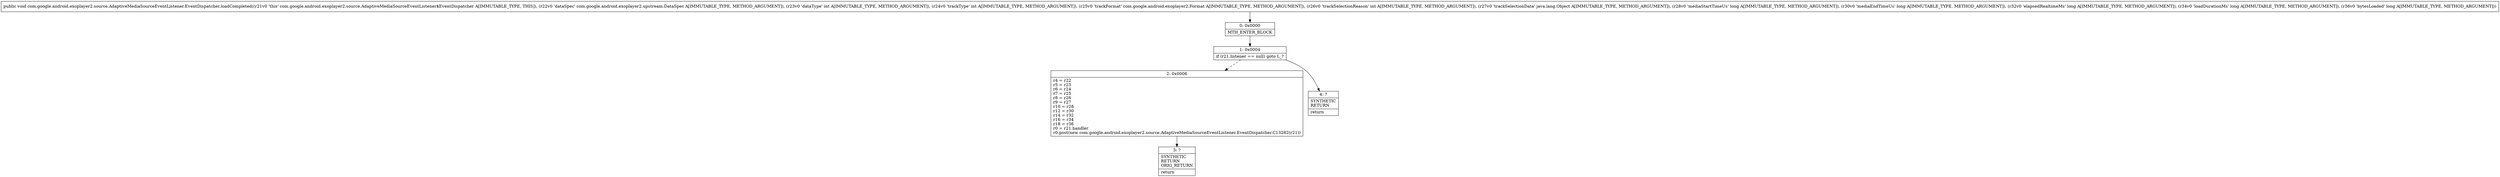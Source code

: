 digraph "CFG forcom.google.android.exoplayer2.source.AdaptiveMediaSourceEventListener.EventDispatcher.loadCompleted(Lcom\/google\/android\/exoplayer2\/upstream\/DataSpec;IILcom\/google\/android\/exoplayer2\/Format;ILjava\/lang\/Object;JJJJJ)V" {
Node_0 [shape=record,label="{0\:\ 0x0000|MTH_ENTER_BLOCK\l}"];
Node_1 [shape=record,label="{1\:\ 0x0004|if (r21.listener == null) goto L_?\l}"];
Node_2 [shape=record,label="{2\:\ 0x0006|r4 = r22\lr5 = r23\lr6 = r24\lr7 = r25\lr8 = r26\lr9 = r27\lr10 = r28\lr12 = r30\lr14 = r32\lr16 = r34\lr18 = r36\lr0 = r21.handler\lr0.post(new com.google.android.exoplayer2.source.AdaptiveMediaSourceEventListener.EventDispatcher.C13282(r21))\l}"];
Node_3 [shape=record,label="{3\:\ ?|SYNTHETIC\lRETURN\lORIG_RETURN\l|return\l}"];
Node_4 [shape=record,label="{4\:\ ?|SYNTHETIC\lRETURN\l|return\l}"];
MethodNode[shape=record,label="{public void com.google.android.exoplayer2.source.AdaptiveMediaSourceEventListener.EventDispatcher.loadCompleted((r21v0 'this' com.google.android.exoplayer2.source.AdaptiveMediaSourceEventListener$EventDispatcher A[IMMUTABLE_TYPE, THIS]), (r22v0 'dataSpec' com.google.android.exoplayer2.upstream.DataSpec A[IMMUTABLE_TYPE, METHOD_ARGUMENT]), (r23v0 'dataType' int A[IMMUTABLE_TYPE, METHOD_ARGUMENT]), (r24v0 'trackType' int A[IMMUTABLE_TYPE, METHOD_ARGUMENT]), (r25v0 'trackFormat' com.google.android.exoplayer2.Format A[IMMUTABLE_TYPE, METHOD_ARGUMENT]), (r26v0 'trackSelectionReason' int A[IMMUTABLE_TYPE, METHOD_ARGUMENT]), (r27v0 'trackSelectionData' java.lang.Object A[IMMUTABLE_TYPE, METHOD_ARGUMENT]), (r28v0 'mediaStartTimeUs' long A[IMMUTABLE_TYPE, METHOD_ARGUMENT]), (r30v0 'mediaEndTimeUs' long A[IMMUTABLE_TYPE, METHOD_ARGUMENT]), (r32v0 'elapsedRealtimeMs' long A[IMMUTABLE_TYPE, METHOD_ARGUMENT]), (r34v0 'loadDurationMs' long A[IMMUTABLE_TYPE, METHOD_ARGUMENT]), (r36v0 'bytesLoaded' long A[IMMUTABLE_TYPE, METHOD_ARGUMENT])) }"];
MethodNode -> Node_0;
Node_0 -> Node_1;
Node_1 -> Node_2[style=dashed];
Node_1 -> Node_4;
Node_2 -> Node_3;
}

